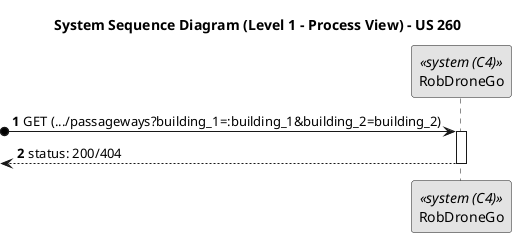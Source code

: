 @startuml
skinparam monochrome true
skinparam packageStyle rectangle
skinparam shadowing false

title System Sequence Diagram (Level 1 - Process View) - US 260
autonumber

participant "RobDroneGo" as Sistema <<system (C4)>>

?o-> Sistema : GET (.../passageways?building_1=:building_1&building_2=building_2)
activate Sistema
    <-- Sistema : status: 200/404
deactivate Sistema

@enduml